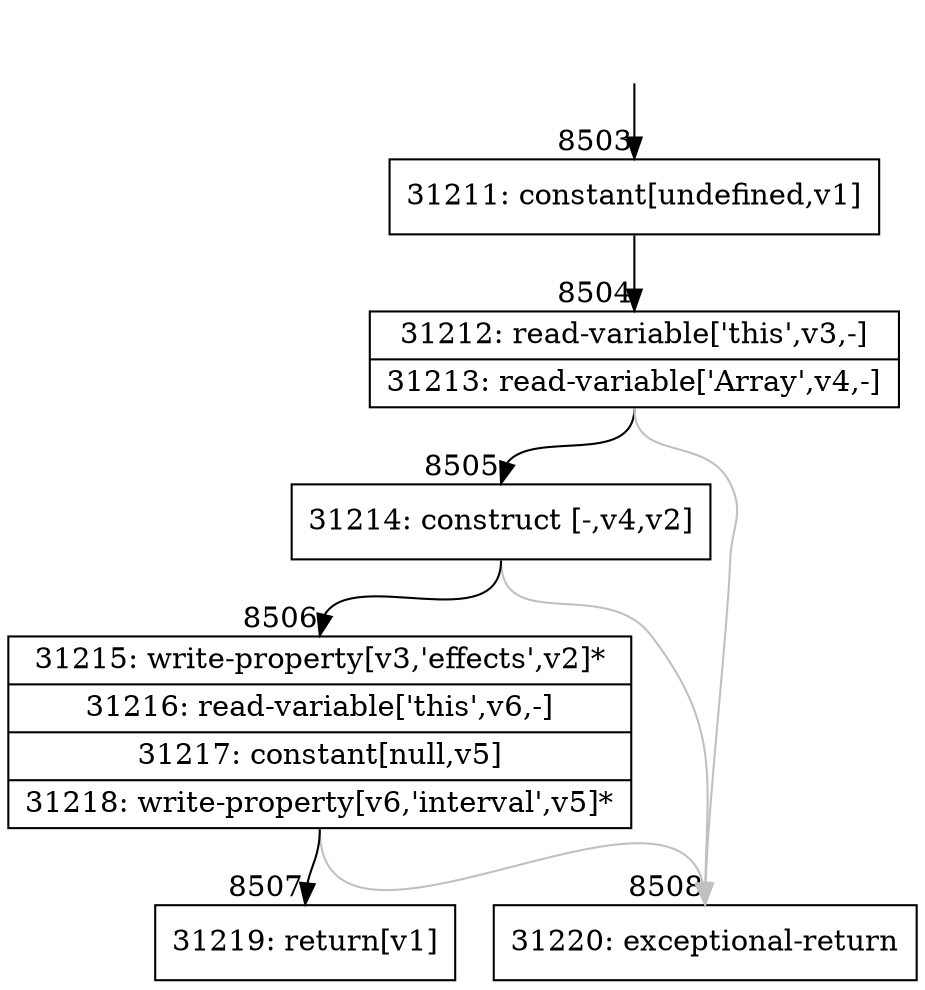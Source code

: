 digraph {
rankdir="TD"
BB_entry569[shape=none,label=""];
BB_entry569 -> BB8503 [tailport=s, headport=n, headlabel="    8503"]
BB8503 [shape=record label="{31211: constant[undefined,v1]}" ] 
BB8503 -> BB8504 [tailport=s, headport=n, headlabel="      8504"]
BB8504 [shape=record label="{31212: read-variable['this',v3,-]|31213: read-variable['Array',v4,-]}" ] 
BB8504 -> BB8505 [tailport=s, headport=n, headlabel="      8505"]
BB8504 -> BB8508 [tailport=s, headport=n, color=gray, headlabel="      8508"]
BB8505 [shape=record label="{31214: construct [-,v4,v2]}" ] 
BB8505 -> BB8506 [tailport=s, headport=n, headlabel="      8506"]
BB8505 -> BB8508 [tailport=s, headport=n, color=gray]
BB8506 [shape=record label="{31215: write-property[v3,'effects',v2]*|31216: read-variable['this',v6,-]|31217: constant[null,v5]|31218: write-property[v6,'interval',v5]*}" ] 
BB8506 -> BB8507 [tailport=s, headport=n, headlabel="      8507"]
BB8506 -> BB8508 [tailport=s, headport=n, color=gray]
BB8507 [shape=record label="{31219: return[v1]}" ] 
BB8508 [shape=record label="{31220: exceptional-return}" ] 
//#$~ 6105
}
